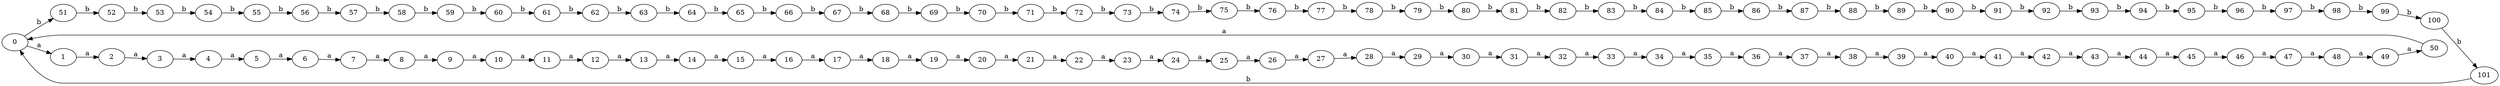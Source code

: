 digraph g {
rankdir = LR
0; 1; 2; 3; 4; 5; 6; 7; 8; 9; 10; 11; 12; 13; 14; 15; 16; 17; 18; 19; 20; 21; 22; 23; 24; 25; 26; 27; 28; 29; 30; 31; 32; 33; 34; 35; 36; 37; 38; 39; 40; 41; 42; 43; 44; 45; 46; 47; 48; 49; 50; 51; 52; 53; 54; 55; 56; 57; 58; 59; 60; 61; 62; 63; 64; 65; 66; 67; 68; 69; 70; 71; 72; 73; 74; 75; 76; 77; 78; 79; 80; 81; 82; 83; 84; 85; 86; 87; 88; 89; 90; 91; 92; 93; 94; 95; 96; 97; 98; 99; 100; 101;
0 -> 1[label="a"]
1 -> 2[label="a"]
2 -> 3[label="a"]
3 -> 4[label="a"]
4 -> 5[label="a"]
5 -> 6[label="a"]
6 -> 7[label="a"]
7 -> 8[label="a"]
8 -> 9[label="a"]
9 -> 10[label="a"]
10 -> 11[label="a"]
11 -> 12[label="a"]
12 -> 13[label="a"]
13 -> 14[label="a"]
14 -> 15[label="a"]
15 -> 16[label="a"]
16 -> 17[label="a"]
17 -> 18[label="a"]
18 -> 19[label="a"]
19 -> 20[label="a"]
20 -> 21[label="a"]
21 -> 22[label="a"]
22 -> 23[label="a"]
23 -> 24[label="a"]
24 -> 25[label="a"]
25 -> 26[label="a"]
26 -> 27[label="a"]
27 -> 28[label="a"]
28 -> 29[label="a"]
29 -> 30[label="a"]
30 -> 31[label="a"]
31 -> 32[label="a"]
32 -> 33[label="a"]
33 -> 34[label="a"]
34 -> 35[label="a"]
35 -> 36[label="a"]
36 -> 37[label="a"]
37 -> 38[label="a"]
38 -> 39[label="a"]
39 -> 40[label="a"]
40 -> 41[label="a"]
41 -> 42[label="a"]
42 -> 43[label="a"]
43 -> 44[label="a"]
44 -> 45[label="a"]
45 -> 46[label="a"]
46 -> 47[label="a"]
47 -> 48[label="a"]
48 -> 49[label="a"]
49 -> 50[label="a"]
50 -> 0[label="a"]
0 -> 51[label="b"]
51 -> 52[label="b"]
52 -> 53[label="b"]
53 -> 54[label="b"]
54 -> 55[label="b"]
55 -> 56[label="b"]
56 -> 57[label="b"]
57 -> 58[label="b"]
58 -> 59[label="b"]
59 -> 60[label="b"]
60 -> 61[label="b"]
61 -> 62[label="b"]
62 -> 63[label="b"]
63 -> 64[label="b"]
64 -> 65[label="b"]
65 -> 66[label="b"]
66 -> 67[label="b"]
67 -> 68[label="b"]
68 -> 69[label="b"]
69 -> 70[label="b"]
70 -> 71[label="b"]
71 -> 72[label="b"]
72 -> 73[label="b"]
73 -> 74[label="b"]
74 -> 75[label="b"]
75 -> 76[label="b"]
76 -> 77[label="b"]
77 -> 78[label="b"]
78 -> 79[label="b"]
79 -> 80[label="b"]
80 -> 81[label="b"]
81 -> 82[label="b"]
82 -> 83[label="b"]
83 -> 84[label="b"]
84 -> 85[label="b"]
85 -> 86[label="b"]
86 -> 87[label="b"]
87 -> 88[label="b"]
88 -> 89[label="b"]
89 -> 90[label="b"]
90 -> 91[label="b"]
91 -> 92[label="b"]
92 -> 93[label="b"]
93 -> 94[label="b"]
94 -> 95[label="b"]
95 -> 96[label="b"]
96 -> 97[label="b"]
97 -> 98[label="b"]
98 -> 99[label="b"]
99 -> 100[label="b"]
100 -> 101[label="b"]
101 -> 0[label="b"]
}